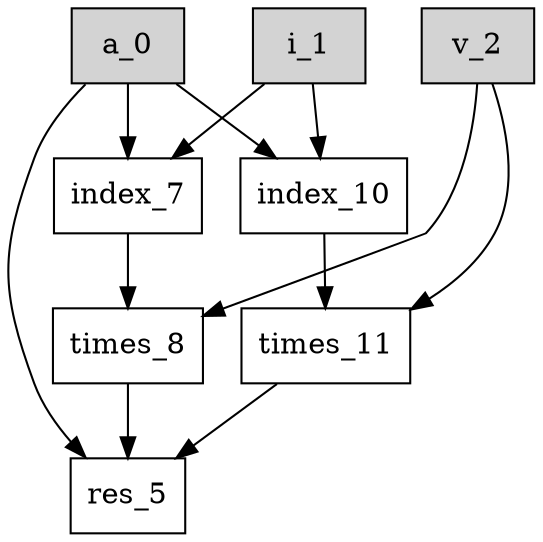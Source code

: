 digraph finite_state_machine {
	rankdir=TD;
        fontname="Courier"
	node [shape = rectangle, bgcolor="red", style=filled]; a_0 i_1 v_2;
	node [shape = rectangle, fillcolor=white];
        {rank=same; a_0 i_1 v_2}
        a_0 -> index_10
        i_1 -> index_10
        index_10 -> times_11
        v_2 -> times_11
        a_0 -> index_7
        i_1 -> index_7
        index_7 -> times_8
        v_2 -> times_8
        a_0 -> res_5
        times_8 -> res_5
        times_11 -> res_5
}
